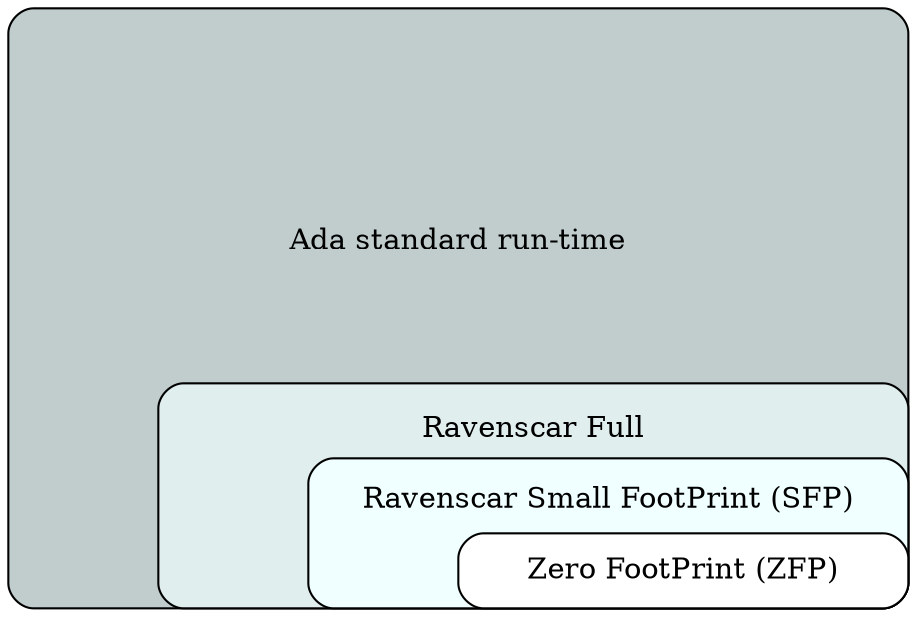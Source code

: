 digraph {
    bgcolor=transparent
    layout=neato

    node  [shape=box, style="rounded,filled", color=black]
    Ada   [fillcolor="azure3", pos="-3.5,2!",  label="Ada standard run-time\n\n\n\n\n", width=6, height=4];
    FULL  [fillcolor="azure2", pos="-3,0.75!",  label="Ravenscar Full\n\n\n\n\n", width=5, height=1.5];
    SPU   [fillcolor="azure1", pos="-2.5,0.5!", label="Ravenscar Small FootPrint (SFP)\n\n\n", width=4, height=1];
    ZFP   [fillcolor="white", pos="-2,0.25!",  label="Zero FootPrint (ZFP)", width=3, height=0.5];
}
